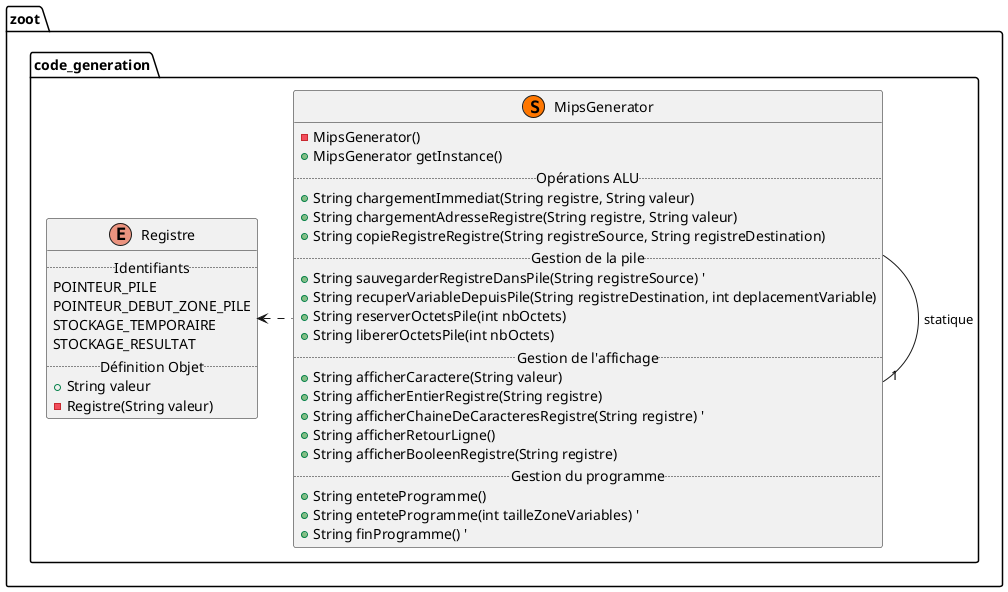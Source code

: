 @startuml "Package code_generation"

namespace zoot.code_generation {
    ' Includes
    ' Classes
    enum Registre{
        .. Identifiants ..
        POINTEUR_PILE
        POINTEUR_DEBUT_ZONE_PILE
        STOCKAGE_TEMPORAIRE
        STOCKAGE_RESULTAT
        .. Définition Objet ..
        + String valeur
        - Registre(String valeur)
    }

    class MipsGenerator << (S,#FF7700) >> {
        - MipsGenerator()
        + MipsGenerator getInstance()
        .. Opérations ALU ..
        + String chargementImmediat(String registre, String valeur)
        + String chargementAdresseRegistre(String registre, String valeur)
        + String copieRegistreRegistre(String registreSource, String registreDestination)
        .. Gestion de la pile ..
        + String sauvegarderRegistreDansPile(String registreSource) '
        + String recuperVariableDepuisPile(String registreDestination, int deplacementVariable)
        + String reserverOctetsPile(int nbOctets)
        + String libererOctetsPile(int nbOctets)
        .. Gestion de l'affichage ..
        + String afficherCaractere(String valeur)
        + String afficherEntierRegistre(String registre)
        + String afficherChaineDeCaracteresRegistre(String registre) '
        + String afficherRetourLigne()
        + String afficherBooleenRegistre(String registre)
        .. Gestion du programme ..
        + String enteteProgramme()
        + String enteteProgramme(int tailleZoneVariables) '
        + String finProgramme() '
    }

    ' Relations entre les classes
    MipsGenerator -right-"1" MipsGenerator : statique
    MipsGenerator .left.> Registre

}
@enduml